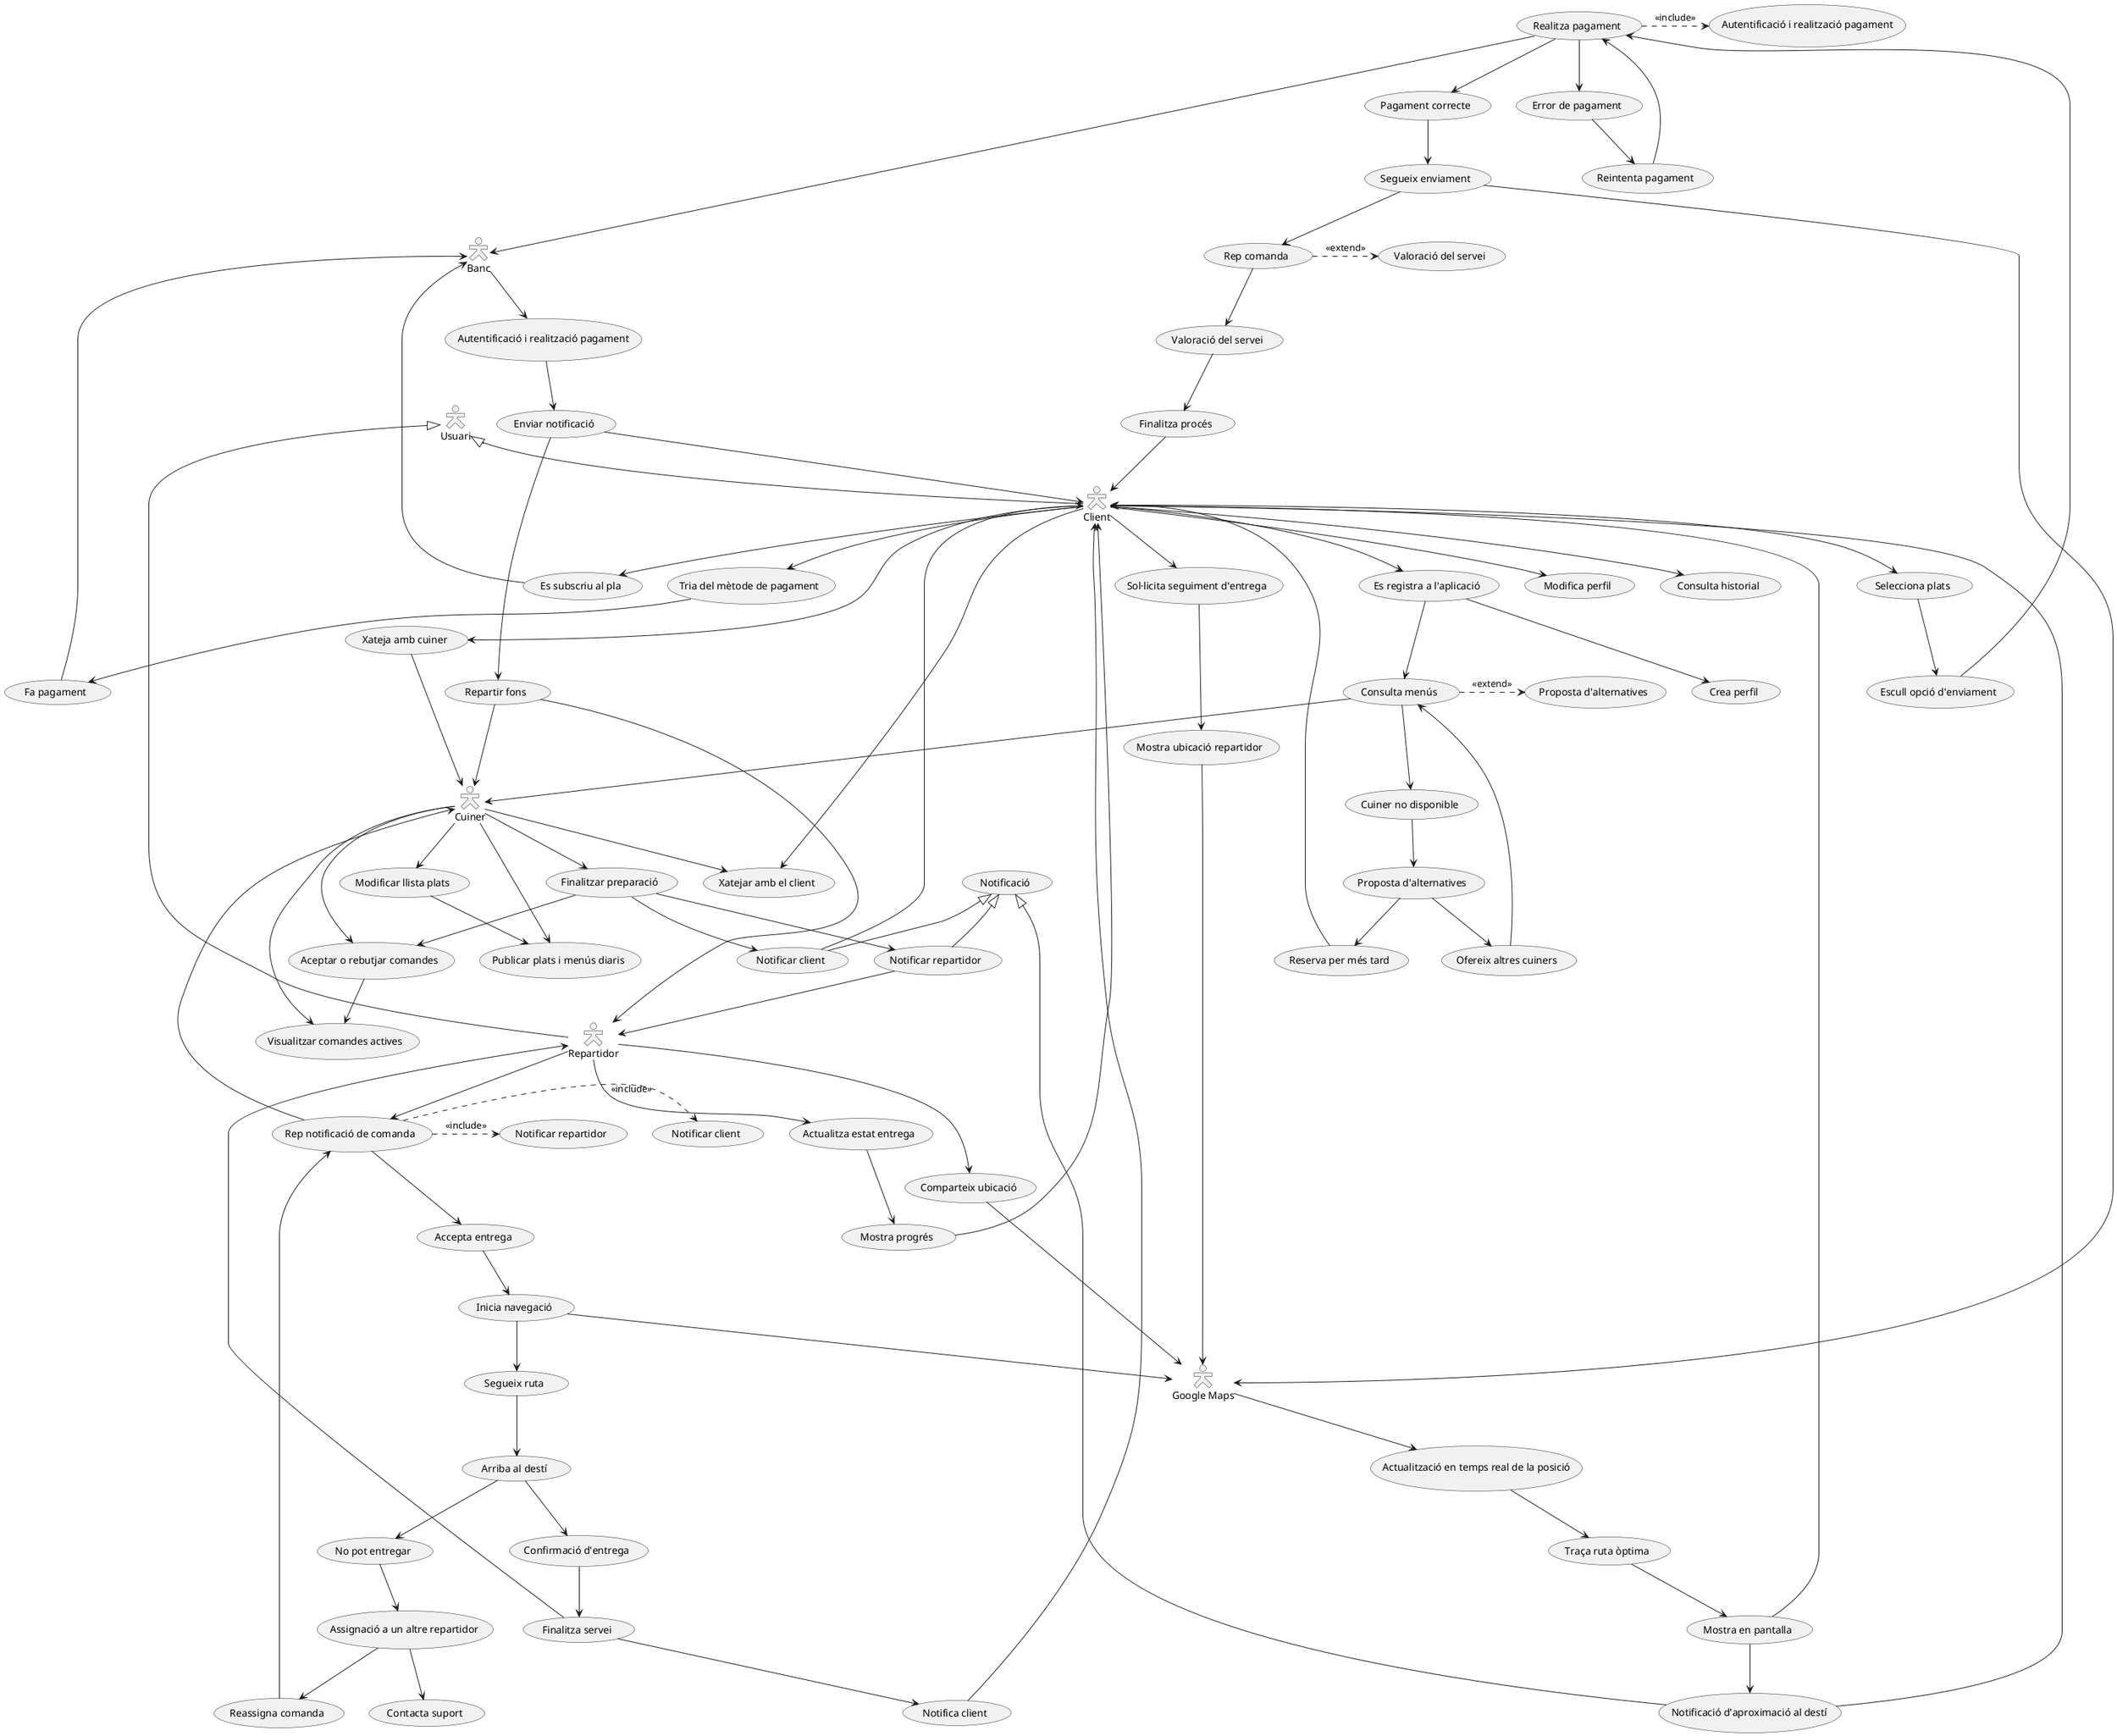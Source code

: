 @startuml
skinparam actorStyle Hollow

actor "Usuari" as US
actor "Client" as CL
actor "Repartidor" as RP
actor "Cuiner" as CK
actor "Google Maps" as GM
actor "Banc" as EB

US <|-- CL
US <|-- RP

usecase "Notificació" as N
usecase "Actualització en temps real de la posició" as A1
usecase "Notificació d'aproximació al destí" as A2
usecase "Confirmació d'entrega" as A3
usecase "Assignació a un altre repartidor" as A4
usecase "Valoració del servei" as A5
usecase "Proposta d'alternatives" as A6
usecase "Publicar plats i menús diaris" as A7
usecase "Modificar llista plats" as A8
usecase "Visualitzar comandes actives" as A9
usecase "Xatejar amb el client" as A10
usecase "Aceptar o rebutjar comandes" as A11
usecase "Finalitzar preparació" as A12
usecase "Notificar repartidor" as A13
usecase "Notificar client" as A14
usecase "Autentificació i realització pagament" as A15
usecase "Repartir fons" as A16

N <|-- A2
N <|-- A13
N <|-- A14

CL --> (Sol·licita seguiment d'entrega)
(Sol·licita seguiment d'entrega) --> (Mostra ubicació repartidor)
(Mostra ubicació repartidor) --> GM
RP --> (Comparteix ubicació)
(Comparteix ubicació) --> GM
GM --> A1
A1 --> (Traça ruta òptima)
(Traça ruta òptima) --> (Mostra en pantalla)
(Mostra en pantalla) --> CL
(Mostra en pantalla) --> A2
A2 --> CL

RP --> (Rep notificació de comanda)
(Rep notificació de comanda) --> CK
(Rep notificació de comanda) --> (Accepta entrega)
(Accepta entrega) --> (Inicia navegació)
(Inicia navegació) --> GM
RP --> (Actualitza estat entrega)
(Actualitza estat entrega) --> (Mostra progrés)
(Mostra progrés) --> CL
(Inicia navegació) --> (Segueix ruta)
(Segueix ruta) --> (Arriba al destí)
(Arriba al destí) --> A3
A3 --> (Finalitza servei)
(Finalitza servei) --> RP
(Finalitza servei) --> (Notifica client)
(Notifica client) --> CL
(Arriba al destí) --> (No pot entregar)
(No pot entregar) --> A4
A4 --> (Contacta suport)
A4 --> (Reassigna comanda)
(Reassigna comanda) --> (Rep notificació de comanda)

CL --> (Es registra a l'aplicació)
(Es registra a l'aplicació) --> (Crea perfil)
(Es registra a l'aplicació) --> (Consulta menús)
(Consulta menús) --> CK
CL --> (Selecciona plats)
(Selecciona plats) --> (Escull opció d'enviament)
(Escull opció d'enviament) --> (Realitza pagament)
(Realitza pagament) --> EB
(Realitza pagament) --> (Pagament correcte)
(Pagament correcte) --> (Segueix enviament)
(Segueix enviament) --> GM
(Segueix enviament) --> (Rep comanda)
(Rep comanda) --> A5
A5 --> (Finalitza procés)
(Finalitza procés) --> CL
(Realitza pagament) --> (Error de pagament)
(Error de pagament) --> (Reintenta pagament)
(Reintenta pagament) --> (Realitza pagament)
(Consulta menús) --> (Cuiner no disponible)
(Cuiner no disponible) --> A6
A6 --> (Ofereix altres cuiners)
A6 --> (Reserva per més tard)
(Ofereix altres cuiners) --> (Consulta menús)
(Reserva per més tard) --> CL
CL --> (Modifica perfil)
CL --> (Consulta historial)
CL --> (Xateja amb cuiner)
(Xateja amb cuiner) --> CK
CL --> (Es subscriu al pla)
(Es subscriu al pla) --> EB
CK --> A7
A8 --> A7
CK --> A8
CK --> A9
CL --> A10
CK --> A10
CK --> A11
A11 --> A9
CK --> A12
A12 --> A11
A12 --> A13
A13 --> RP
A12 --> A14
A14 --> CL

CL --> (Tria del mètode de pagament)
(Tria del mètode de pagament) --> (Fa pagament)
(Fa pagament) --> EB
EB --> A15
A15 --> (Enviar notificació)
(Enviar notificació) --> CL
(Enviar notificació) --> A16
A16 --> RP
A16 --> CK

(Realitza pagament) .> (Autentificació i realització pagament) : <<include>>
(Rep comanda) .> (Valoració del servei) : <<extend>>
(Consulta menús) .> (Proposta d'alternatives) : <<extend>>
(Rep notificació de comanda) .> (Notificar repartidor) : <<include>>
(Rep notificació de comanda) .> (Notificar client) : <<include>>
@enduml
